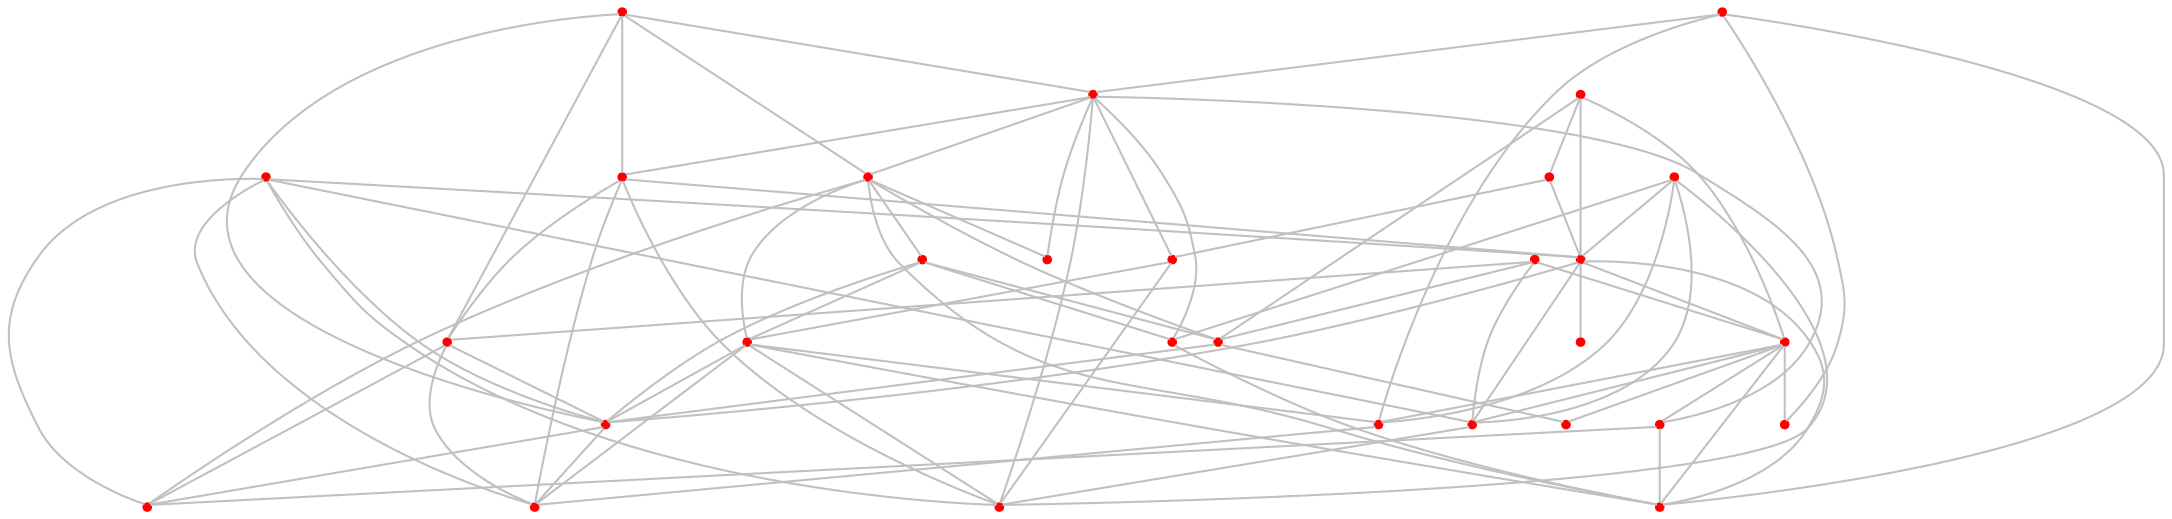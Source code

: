 graph {
	0 [color=red shape=point]
	1 [color=red shape=point]
	2 [color=red shape=point]
	3 [color=red shape=point]
	4 [color=red shape=point]
	5 [color=red shape=point]
	6 [color=red shape=point]
	7 [color=red shape=point]
	8 [color=red shape=point]
	9 [color=red shape=point]
	10 [color=red shape=point]
	11 [color=red shape=point]
	12 [color=red shape=point]
	13 [color=red shape=point]
	14 [color=red shape=point]
	15 [color=red shape=point]
	16 [color=red shape=point]
	17 [color=red shape=point]
	18 [color=red shape=point]
	19 [color=red shape=point]
	20 [color=red shape=point]
	21 [color=red shape=point]
	22 [color=red shape=point]
	23 [color=red shape=point]
	24 [color=red shape=point]
	25 [color=red shape=point]
	26 [color=red shape=point]
	27 [color=red shape=point]
	28 [color=red shape=point]
	29 [color=red shape=point]
	0 -- 4 [color=gray]
	0 -- 6 [color=gray]
	0 -- 11 [color=gray]
	0 -- 13 [color=gray]
	0 -- 20 [color=gray]
	1 -- 14 [color=gray]
	1 -- 18 [color=gray]
	1 -- 20 [color=gray]
	1 -- 22 [color=gray]
	1 -- 24 [color=gray]
	1 -- 26 [color=gray]
	2 -- 8 [color=gray]
	2 -- 14 [color=gray]
	2 -- 16 [color=gray]
	2 -- 17 [color=gray]
	3 -- 4 [color=gray]
	3 -- 23 [color=gray]
	3 -- 28 [color=gray]
	3 -- 29 [color=gray]
	4 -- 6 [color=gray]
	4 -- 9 [color=gray]
	4 -- 11 [color=gray]
	4 -- 15 [color=gray]
	4 -- 19 [color=gray]
	4 -- 21 [color=gray]
	4 -- 26 [color=gray]
	5 -- 13 [color=gray]
	5 -- 16 [color=gray]
	5 -- 17 [color=gray]
	5 -- 18 [color=gray]
	6 -- 7 [color=gray]
	6 -- 12 [color=gray]
	6 -- 15 [color=gray]
	6 -- 17 [color=gray]
	6 -- 22 [color=gray]
	6 -- 29 [color=gray]
	7 -- 12 [color=gray]
	7 -- 17 [color=gray]
	7 -- 19 [color=gray]
	7 -- 20 [color=gray]
	8 -- 9 [color=gray]
	8 -- 14 [color=gray]
	9 -- 12 [color=gray]
	9 -- 26 [color=gray]
	10 -- 14 [color=gray]
	10 -- 18 [color=gray]
	10 -- 19 [color=gray]
	10 -- 23 [color=gray]
	10 -- 26 [color=gray]
	11 -- 13 [color=gray]
	11 -- 14 [color=gray]
	11 -- 24 [color=gray]
	11 -- 26 [color=gray]
	12 -- 20 [color=gray]
	12 -- 23 [color=gray]
	12 -- 24 [color=gray]
	12 -- 26 [color=gray]
	12 -- 29 [color=gray]
	13 -- 20 [color=gray]
	13 -- 22 [color=gray]
	13 -- 24 [color=gray]
	14 -- 16 [color=gray]
	14 -- 18 [color=gray]
	14 -- 20 [color=gray]
	14 -- 27 [color=gray]
	14 -- 29 [color=gray]
	16 -- 18 [color=gray]
	16 -- 21 [color=gray]
	16 -- 23 [color=gray]
	16 -- 25 [color=gray]
	16 -- 28 [color=gray]
	16 -- 29 [color=gray]
	17 -- 20 [color=gray]
	17 -- 25 [color=gray]
	18 -- 26 [color=gray]
	19 -- 29 [color=gray]
	20 -- 22 [color=gray]
	20 -- 24 [color=gray]
	21 -- 22 [color=gray]
	21 -- 29 [color=gray]
	23 -- 24 [color=gray]
}
